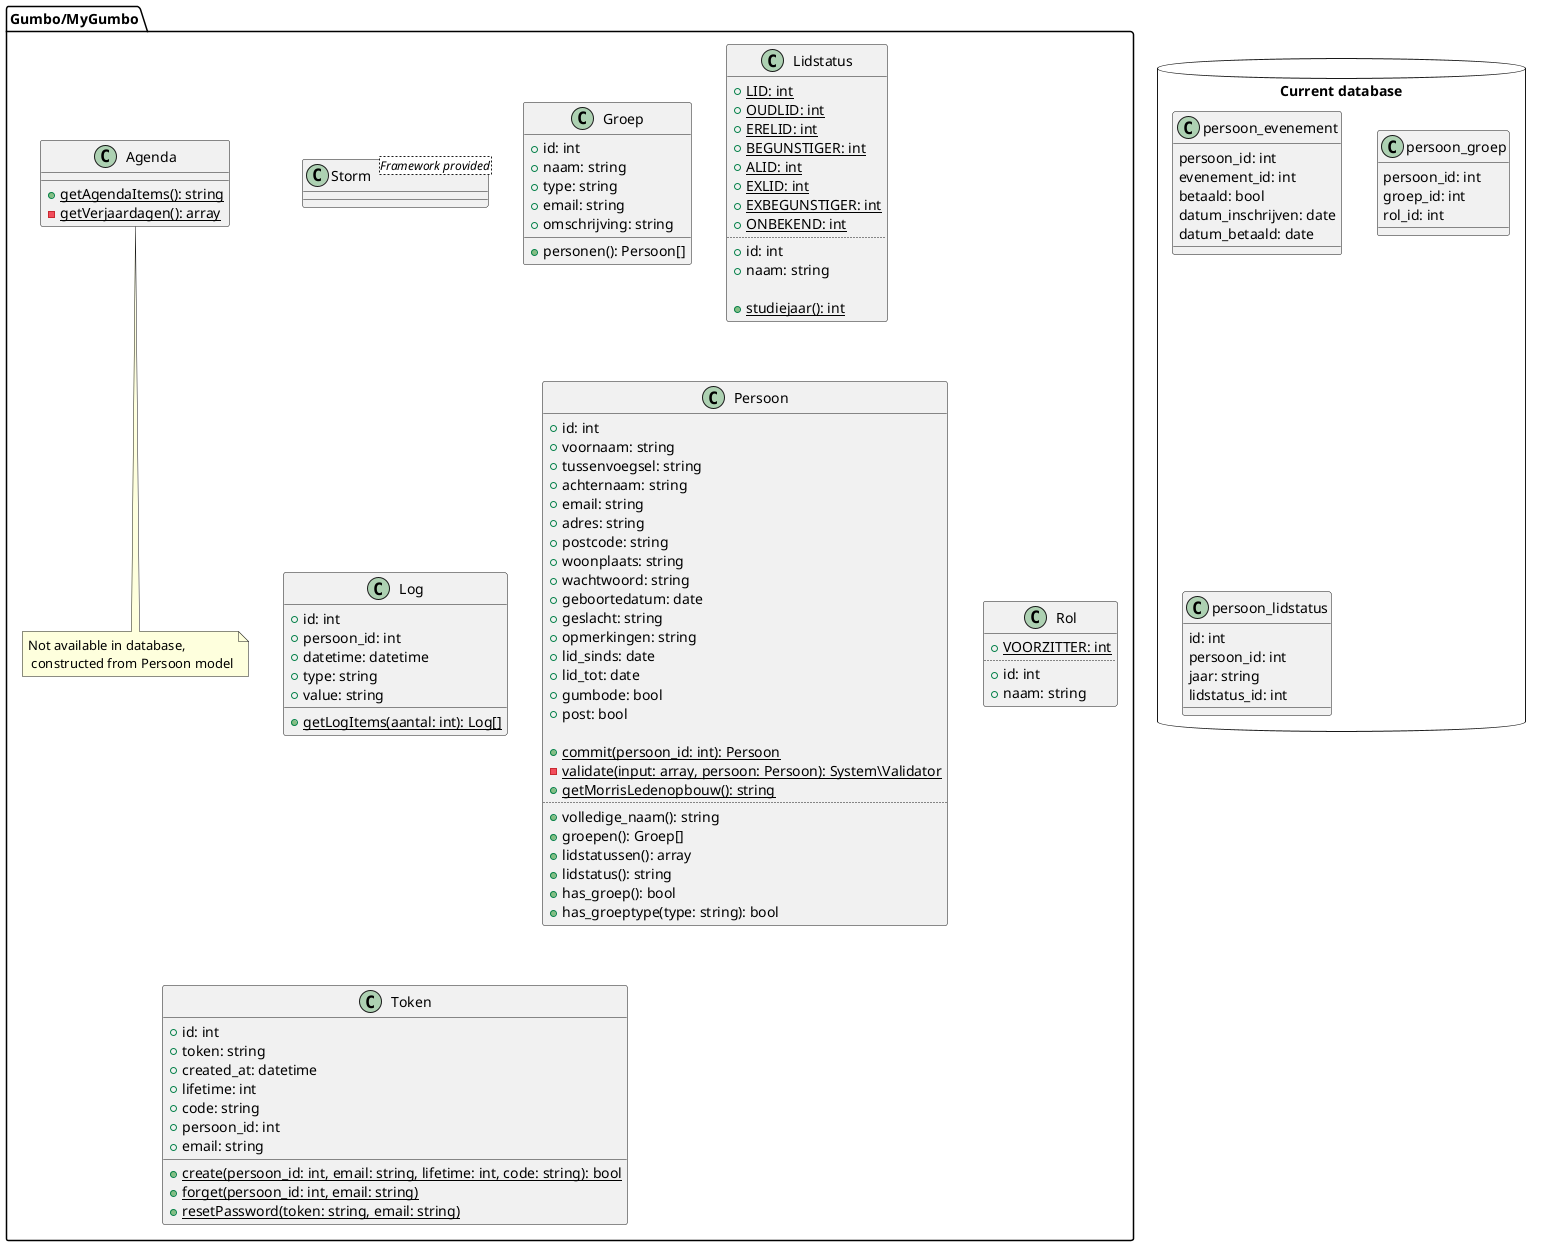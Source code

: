 @startuml

package "Gumbo/MyGumbo" <<Folder>> {
  class Storm<Framework provided>

  class Agenda {
    {static} +getAgendaItems(): string
    {static} -getVerjaardagen(): array
  }
  note bottom: Not available in database,\n constructed from Persoon model

  class Groep {
    +id: int
    +naam: string
    +type: string
    +email: string
    +omschrijving: string

    +personen(): Persoon[]
  }

  class Lidstatus {
    {static} +LID: int
    {static} +OUDLID: int
    {static} +ERELID: int
    {static} +BEGUNSTIGER: int
    {static} +ALID: int
    {static} +EXLID: int
    {static} +EXBEGUNSTIGER: int
    {static} +ONBEKEND: int
    ..
    +id: int
    +naam: string

    {static} +studiejaar(): int
  }

  class Log {
    +id: int
    +persoon_id: int
    +datetime: datetime
    +type: string
    +value: string

    {static} +getLogItems(aantal: int): Log[]
  }

  class Persoon {
    +id: int
    +voornaam: string
    +tussenvoegsel: string
    +achternaam: string
    +email: string
    +adres: string
    +postcode: string
    +woonplaats: string
    +wachtwoord: string
    +geboortedatum: date
    +geslacht: string
    +opmerkingen: string
    +lid_sinds: date
    +lid_tot: date
    +gumbode: bool
    +post: bool

    {static} +commit(persoon_id: int): Persoon
    {static} -validate(input: array, persoon: Persoon): System\Validator
    {static} +getMorrisLedenopbouw(): string
    ..
    +volledige_naam(): string
    +groepen(): Groep[]
    +lidstatussen(): array
    +lidstatus(): string
    +has_groep(): bool
    +has_groeptype(type: string): bool
  }

  class Rol {
    {static} +VOORZITTER: int
    ..
    +id: int
    +naam: string
  }

  class Token {
    +id: int
    +token: string
    +created_at: datetime
    +lifetime: int
    +code: string
    +persoon_id: int
    +email: string

    {static} +create(persoon_id: int, email: string, lifetime: int, code: string): bool
    {static} +forget(persoon_id: int, email: string)
    {static} +resetPassword(token: string, email: string)
  }
}

package "Current database" <<Database>> {
  class persoon_evenement {
    persoon_id: int
    evenement_id: int
    betaald: bool
    datum_inschrijven: date
    datum_betaald: date
  }
  class persoon_groep {
    persoon_id: int
    groep_id: int
    rol_id: int
  }
  class persoon_lidstatus {
    id: int
    persoon_id: int
    jaar: string
    lidstatus_id: int
  }
}

hide Storm

@enduml
